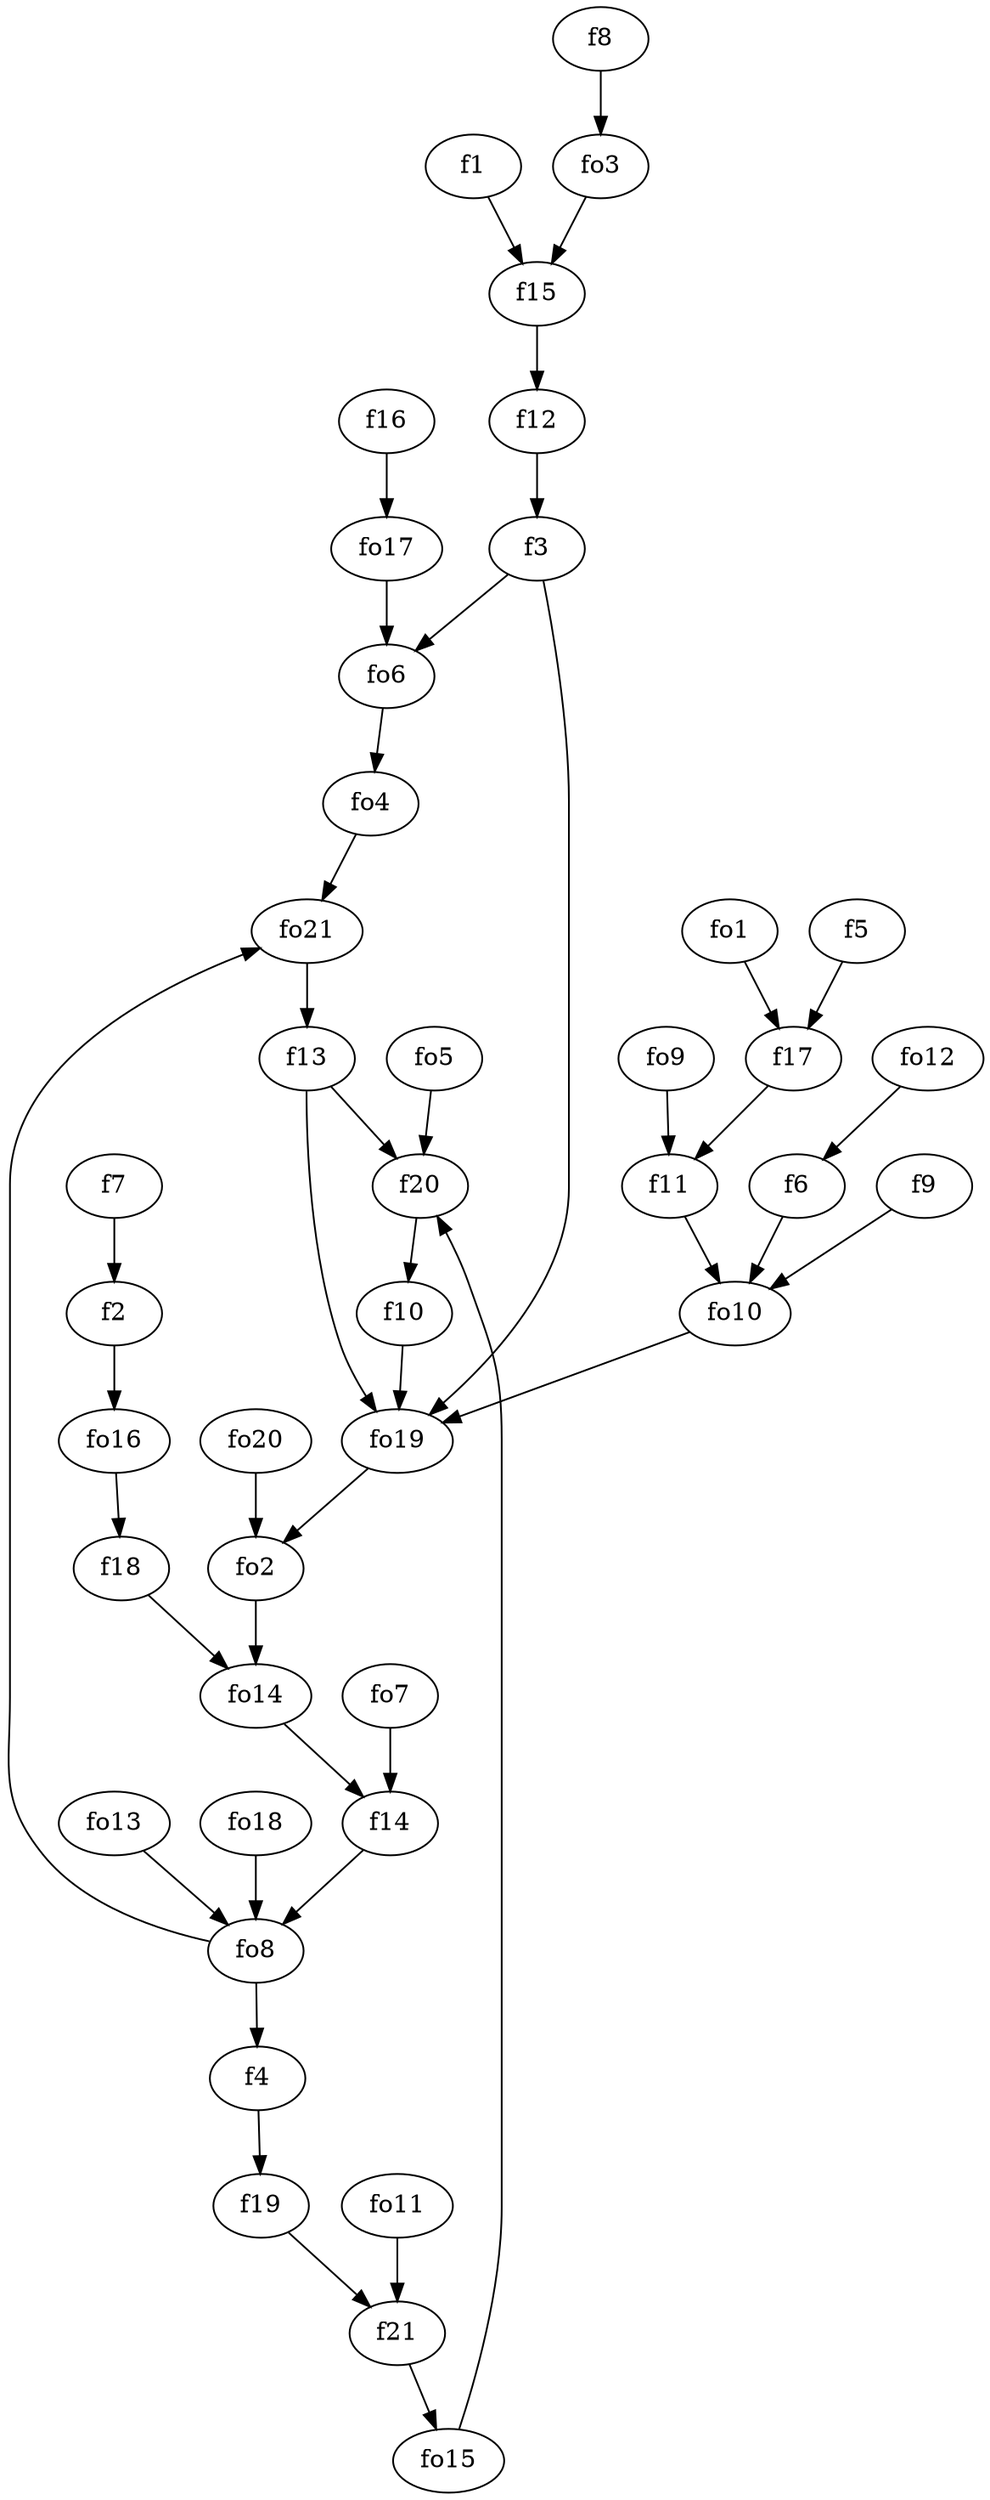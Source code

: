 strict digraph  {
f1;
f2;
f3;
f4;
f5;
f6;
f7;
f8;
f9;
f10;
f11;
f12;
f13;
f14;
f15;
f16;
f17;
f18;
f19;
f20;
f21;
fo1;
fo2;
fo3;
fo4;
fo5;
fo6;
fo7;
fo8;
fo9;
fo10;
fo11;
fo12;
fo13;
fo14;
fo15;
fo16;
fo17;
fo18;
fo19;
fo20;
fo21;
f1 -> f15  [weight=2];
f2 -> fo16  [weight=2];
f3 -> fo19  [weight=2];
f3 -> fo6  [weight=2];
f4 -> f19  [weight=2];
f5 -> f17  [weight=2];
f6 -> fo10  [weight=2];
f7 -> f2  [weight=2];
f8 -> fo3  [weight=2];
f9 -> fo10  [weight=2];
f10 -> fo19  [weight=2];
f11 -> fo10  [weight=2];
f12 -> f3  [weight=2];
f13 -> f20  [weight=2];
f13 -> fo19  [weight=2];
f14 -> fo8  [weight=2];
f15 -> f12  [weight=2];
f16 -> fo17  [weight=2];
f17 -> f11  [weight=2];
f18 -> fo14  [weight=2];
f19 -> f21  [weight=2];
f20 -> f10  [weight=2];
f21 -> fo15  [weight=2];
fo1 -> f17  [weight=2];
fo2 -> fo14  [weight=2];
fo3 -> f15  [weight=2];
fo4 -> fo21  [weight=2];
fo5 -> f20  [weight=2];
fo6 -> fo4  [weight=2];
fo7 -> f14  [weight=2];
fo8 -> f4  [weight=2];
fo8 -> fo21  [weight=2];
fo9 -> f11  [weight=2];
fo10 -> fo19  [weight=2];
fo11 -> f21  [weight=2];
fo12 -> f6  [weight=2];
fo13 -> fo8  [weight=2];
fo14 -> f14  [weight=2];
fo15 -> f20  [weight=2];
fo16 -> f18  [weight=2];
fo17 -> fo6  [weight=2];
fo18 -> fo8  [weight=2];
fo19 -> fo2  [weight=2];
fo20 -> fo2  [weight=2];
fo21 -> f13  [weight=2];
}
